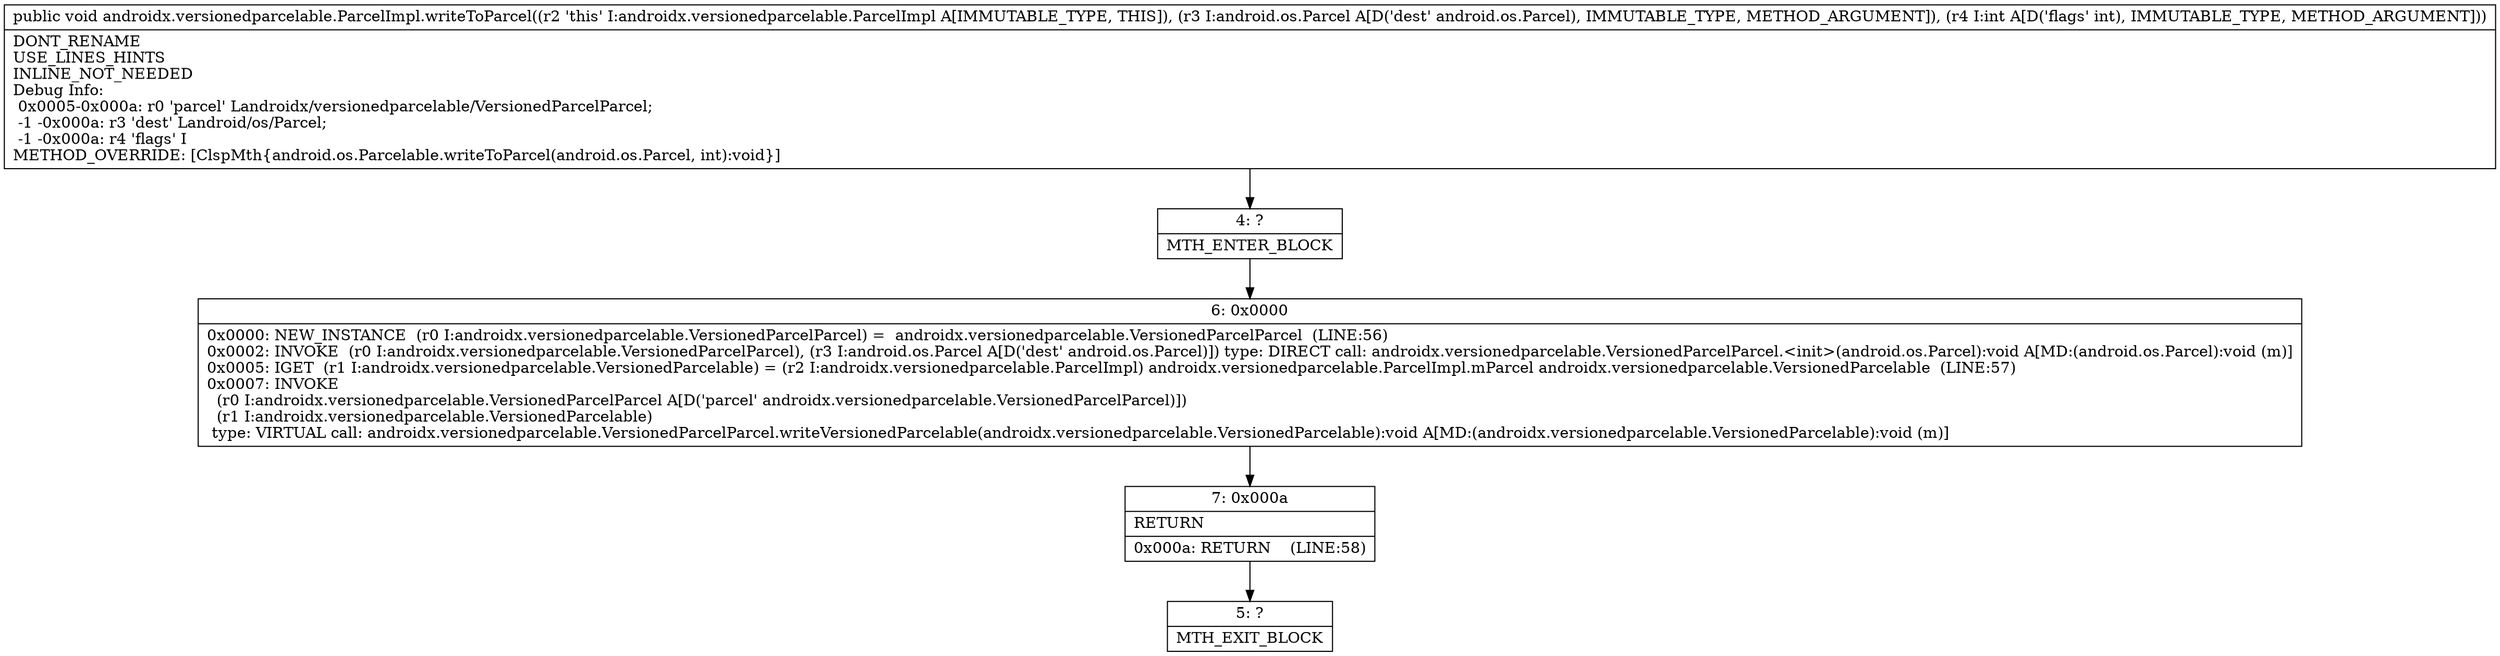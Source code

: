 digraph "CFG forandroidx.versionedparcelable.ParcelImpl.writeToParcel(Landroid\/os\/Parcel;I)V" {
Node_4 [shape=record,label="{4\:\ ?|MTH_ENTER_BLOCK\l}"];
Node_6 [shape=record,label="{6\:\ 0x0000|0x0000: NEW_INSTANCE  (r0 I:androidx.versionedparcelable.VersionedParcelParcel) =  androidx.versionedparcelable.VersionedParcelParcel  (LINE:56)\l0x0002: INVOKE  (r0 I:androidx.versionedparcelable.VersionedParcelParcel), (r3 I:android.os.Parcel A[D('dest' android.os.Parcel)]) type: DIRECT call: androidx.versionedparcelable.VersionedParcelParcel.\<init\>(android.os.Parcel):void A[MD:(android.os.Parcel):void (m)]\l0x0005: IGET  (r1 I:androidx.versionedparcelable.VersionedParcelable) = (r2 I:androidx.versionedparcelable.ParcelImpl) androidx.versionedparcelable.ParcelImpl.mParcel androidx.versionedparcelable.VersionedParcelable  (LINE:57)\l0x0007: INVOKE  \l  (r0 I:androidx.versionedparcelable.VersionedParcelParcel A[D('parcel' androidx.versionedparcelable.VersionedParcelParcel)])\l  (r1 I:androidx.versionedparcelable.VersionedParcelable)\l type: VIRTUAL call: androidx.versionedparcelable.VersionedParcelParcel.writeVersionedParcelable(androidx.versionedparcelable.VersionedParcelable):void A[MD:(androidx.versionedparcelable.VersionedParcelable):void (m)]\l}"];
Node_7 [shape=record,label="{7\:\ 0x000a|RETURN\l|0x000a: RETURN    (LINE:58)\l}"];
Node_5 [shape=record,label="{5\:\ ?|MTH_EXIT_BLOCK\l}"];
MethodNode[shape=record,label="{public void androidx.versionedparcelable.ParcelImpl.writeToParcel((r2 'this' I:androidx.versionedparcelable.ParcelImpl A[IMMUTABLE_TYPE, THIS]), (r3 I:android.os.Parcel A[D('dest' android.os.Parcel), IMMUTABLE_TYPE, METHOD_ARGUMENT]), (r4 I:int A[D('flags' int), IMMUTABLE_TYPE, METHOD_ARGUMENT]))  | DONT_RENAME\lUSE_LINES_HINTS\lINLINE_NOT_NEEDED\lDebug Info:\l  0x0005\-0x000a: r0 'parcel' Landroidx\/versionedparcelable\/VersionedParcelParcel;\l  \-1 \-0x000a: r3 'dest' Landroid\/os\/Parcel;\l  \-1 \-0x000a: r4 'flags' I\lMETHOD_OVERRIDE: [ClspMth\{android.os.Parcelable.writeToParcel(android.os.Parcel, int):void\}]\l}"];
MethodNode -> Node_4;Node_4 -> Node_6;
Node_6 -> Node_7;
Node_7 -> Node_5;
}

